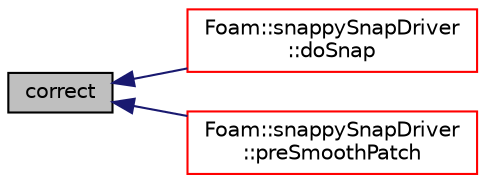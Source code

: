 digraph "correct"
{
  bgcolor="transparent";
  edge [fontname="Helvetica",fontsize="10",labelfontname="Helvetica",labelfontsize="10"];
  node [fontname="Helvetica",fontsize="10",shape=record];
  rankdir="LR";
  Node1 [label="correct",height=0.2,width=0.4,color="black", fillcolor="grey75", style="filled", fontcolor="black"];
  Node1 -> Node2 [dir="back",color="midnightblue",fontsize="10",style="solid",fontname="Helvetica"];
  Node2 [label="Foam::snappySnapDriver\l::doSnap",height=0.2,width=0.4,color="red",URL="$a02370.html#adf0870a8be4483ecdb73b26b20d027ee"];
  Node1 -> Node3 [dir="back",color="midnightblue",fontsize="10",style="solid",fontname="Helvetica"];
  Node3 [label="Foam::snappySnapDriver\l::preSmoothPatch",height=0.2,width=0.4,color="red",URL="$a02370.html#a5328524e4037f1f8ecb542c16492d6b9",tooltip="Smooth the mesh (patch and internal) to increase visibility. "];
}
